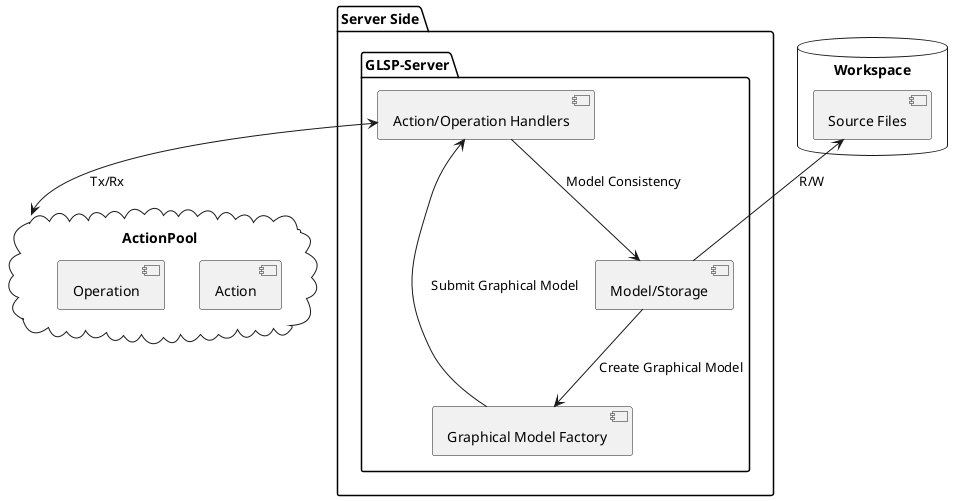 @startuml server
cloud ActionPool as P {
    component "Action" as PA
    component "Operation" as PO
}

database Workspace as W {
    component "Source Files" as WS
}

folder "Server Side" as S {
    package "GLSP-Server" as SG {
        component "Action/Operation Handlers" as SGA
        component "Model/Storage" as SGM
        component "Graphical Model Factory" as SGG
    }
}

SGA <--> P : "Tx/Rx"
WS <-- SGM : "R/W"
SGM --> SGG : "Create Graphical Model"
SGG --> SGA : "Submit Graphical Model"
SGA --> SGM : "Model Consistency"
@enduml
